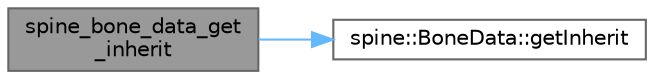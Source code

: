 digraph "spine_bone_data_get_inherit"
{
 // LATEX_PDF_SIZE
  bgcolor="transparent";
  edge [fontname=Helvetica,fontsize=10,labelfontname=Helvetica,labelfontsize=10];
  node [fontname=Helvetica,fontsize=10,shape=box,height=0.2,width=0.4];
  rankdir="LR";
  Node1 [id="Node000001",label="spine_bone_data_get\l_inherit",height=0.2,width=0.4,color="gray40", fillcolor="grey60", style="filled", fontcolor="black",tooltip=" "];
  Node1 -> Node2 [id="edge1_Node000001_Node000002",color="steelblue1",style="solid",tooltip=" "];
  Node2 [id="Node000002",label="spine::BoneData::getInherit",height=0.2,width=0.4,color="grey40", fillcolor="white", style="filled",URL="$classspine_1_1_bone_data.html#a5085e527e5a5b2b9299d9b20d590f760",tooltip="The transform mode for how parent world transforms affect this bone."];
}
